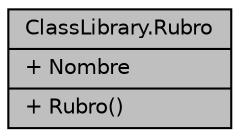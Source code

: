 digraph "ClassLibrary.Rubro"
{
 // INTERACTIVE_SVG=YES
 // LATEX_PDF_SIZE
  edge [fontname="Helvetica",fontsize="10",labelfontname="Helvetica",labelfontsize="10"];
  node [fontname="Helvetica",fontsize="10",shape=record];
  Node1 [label="{ClassLibrary.Rubro\n|+ Nombre\l|+ Rubro()\l}",height=0.2,width=0.4,color="black", fillcolor="grey75", style="filled", fontcolor="black",tooltip=" "];
}
